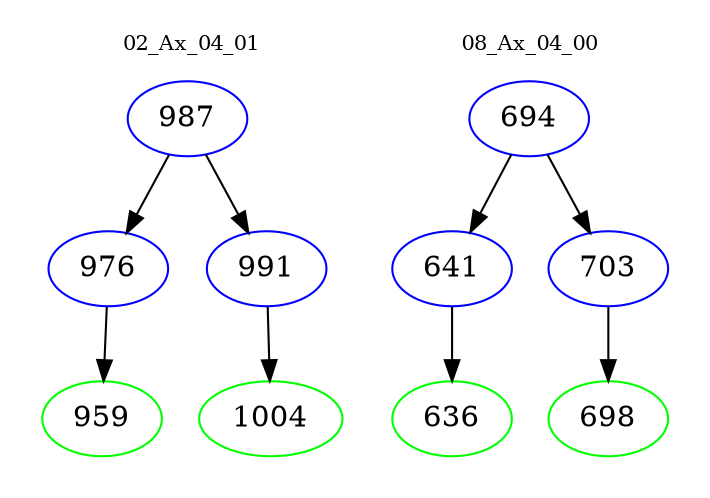 digraph{
subgraph cluster_0 {
color = white
label = "02_Ax_04_01";
fontsize=10;
T0_987 [label="987", color="blue"]
T0_987 -> T0_976 [color="black"]
T0_976 [label="976", color="blue"]
T0_976 -> T0_959 [color="black"]
T0_959 [label="959", color="green"]
T0_987 -> T0_991 [color="black"]
T0_991 [label="991", color="blue"]
T0_991 -> T0_1004 [color="black"]
T0_1004 [label="1004", color="green"]
}
subgraph cluster_1 {
color = white
label = "08_Ax_04_00";
fontsize=10;
T1_694 [label="694", color="blue"]
T1_694 -> T1_641 [color="black"]
T1_641 [label="641", color="blue"]
T1_641 -> T1_636 [color="black"]
T1_636 [label="636", color="green"]
T1_694 -> T1_703 [color="black"]
T1_703 [label="703", color="blue"]
T1_703 -> T1_698 [color="black"]
T1_698 [label="698", color="green"]
}
}
